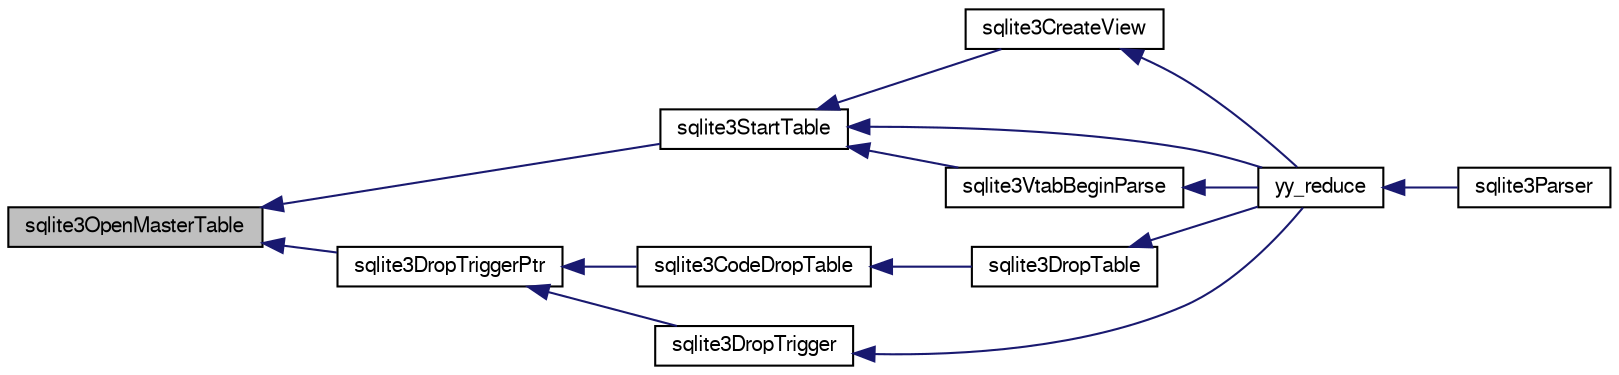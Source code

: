 digraph "sqlite3OpenMasterTable"
{
  edge [fontname="FreeSans",fontsize="10",labelfontname="FreeSans",labelfontsize="10"];
  node [fontname="FreeSans",fontsize="10",shape=record];
  rankdir="LR";
  Node604598 [label="sqlite3OpenMasterTable",height=0.2,width=0.4,color="black", fillcolor="grey75", style="filled", fontcolor="black"];
  Node604598 -> Node604599 [dir="back",color="midnightblue",fontsize="10",style="solid",fontname="FreeSans"];
  Node604599 [label="sqlite3StartTable",height=0.2,width=0.4,color="black", fillcolor="white", style="filled",URL="$sqlite3_8c.html#af49b4395f39d9078a0dda2484c183012"];
  Node604599 -> Node604600 [dir="back",color="midnightblue",fontsize="10",style="solid",fontname="FreeSans"];
  Node604600 [label="sqlite3CreateView",height=0.2,width=0.4,color="black", fillcolor="white", style="filled",URL="$sqlite3_8c.html#a9d85cb00ff71dee5cd9a019503a6982e"];
  Node604600 -> Node604601 [dir="back",color="midnightblue",fontsize="10",style="solid",fontname="FreeSans"];
  Node604601 [label="yy_reduce",height=0.2,width=0.4,color="black", fillcolor="white", style="filled",URL="$sqlite3_8c.html#a7c419a9b25711c666a9a2449ef377f14"];
  Node604601 -> Node604602 [dir="back",color="midnightblue",fontsize="10",style="solid",fontname="FreeSans"];
  Node604602 [label="sqlite3Parser",height=0.2,width=0.4,color="black", fillcolor="white", style="filled",URL="$sqlite3_8c.html#a0327d71a5fabe0b6a343d78a2602e72a"];
  Node604599 -> Node604603 [dir="back",color="midnightblue",fontsize="10",style="solid",fontname="FreeSans"];
  Node604603 [label="sqlite3VtabBeginParse",height=0.2,width=0.4,color="black", fillcolor="white", style="filled",URL="$sqlite3_8c.html#a081b9e174ed9650ac90990d60cd36e96"];
  Node604603 -> Node604601 [dir="back",color="midnightblue",fontsize="10",style="solid",fontname="FreeSans"];
  Node604599 -> Node604601 [dir="back",color="midnightblue",fontsize="10",style="solid",fontname="FreeSans"];
  Node604598 -> Node604604 [dir="back",color="midnightblue",fontsize="10",style="solid",fontname="FreeSans"];
  Node604604 [label="sqlite3DropTriggerPtr",height=0.2,width=0.4,color="black", fillcolor="white", style="filled",URL="$sqlite3_8c.html#aa3a84617bfc76be1c61c27fc2b6d0b17"];
  Node604604 -> Node604605 [dir="back",color="midnightblue",fontsize="10",style="solid",fontname="FreeSans"];
  Node604605 [label="sqlite3CodeDropTable",height=0.2,width=0.4,color="black", fillcolor="white", style="filled",URL="$sqlite3_8c.html#aaf9a8d65346dc15bfcd60bc48e885f46"];
  Node604605 -> Node604606 [dir="back",color="midnightblue",fontsize="10",style="solid",fontname="FreeSans"];
  Node604606 [label="sqlite3DropTable",height=0.2,width=0.4,color="black", fillcolor="white", style="filled",URL="$sqlite3_8c.html#a5534f77364b5568783c0e50db3c9defb"];
  Node604606 -> Node604601 [dir="back",color="midnightblue",fontsize="10",style="solid",fontname="FreeSans"];
  Node604604 -> Node604607 [dir="back",color="midnightblue",fontsize="10",style="solid",fontname="FreeSans"];
  Node604607 [label="sqlite3DropTrigger",height=0.2,width=0.4,color="black", fillcolor="white", style="filled",URL="$sqlite3_8c.html#affdf1dd65e331b06feaef6ff8636305f"];
  Node604607 -> Node604601 [dir="back",color="midnightblue",fontsize="10",style="solid",fontname="FreeSans"];
}

